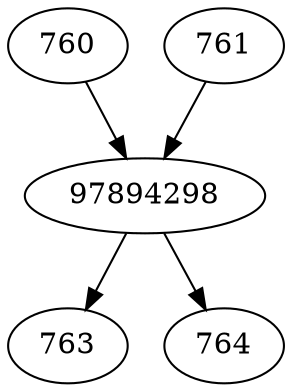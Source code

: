 strict digraph  {
760;
761;
97894298;
763;
764;
760 -> 97894298;
761 -> 97894298;
97894298 -> 763;
97894298 -> 764;
}
